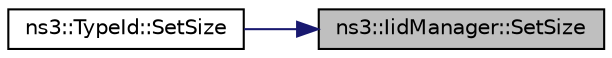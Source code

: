 digraph "ns3::IidManager::SetSize"
{
 // LATEX_PDF_SIZE
  edge [fontname="Helvetica",fontsize="10",labelfontname="Helvetica",labelfontsize="10"];
  node [fontname="Helvetica",fontsize="10",shape=record];
  rankdir="RL";
  Node1 [label="ns3::IidManager::SetSize",height=0.2,width=0.4,color="black", fillcolor="grey75", style="filled", fontcolor="black",tooltip="Set the size of the object class referred to by this id."];
  Node1 -> Node2 [dir="back",color="midnightblue",fontsize="10",style="solid",fontname="Helvetica"];
  Node2 [label="ns3::TypeId::SetSize",height=0.2,width=0.4,color="black", fillcolor="white", style="filled",URL="$classns3_1_1_type_id.html#a1a3e9f4b3c822ec5450d7b44202f0dda",tooltip="Set the size of this type."];
}
